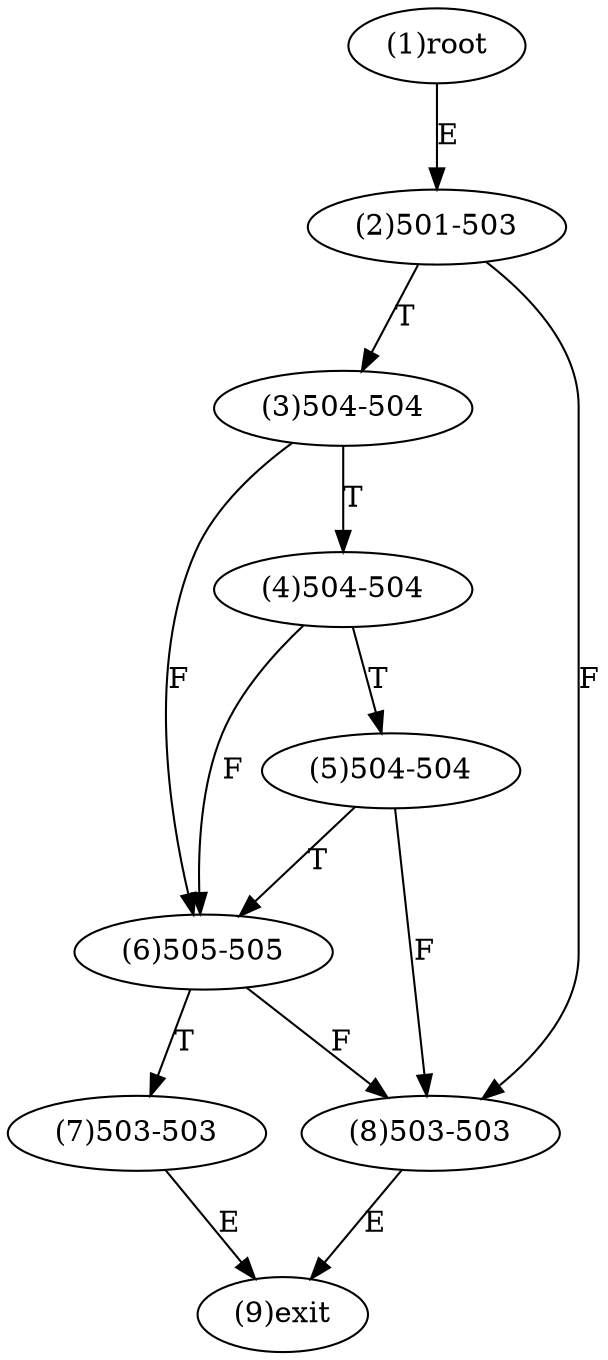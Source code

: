 digraph "" { 
1[ label="(1)root"];
2[ label="(2)501-503"];
3[ label="(3)504-504"];
4[ label="(4)504-504"];
5[ label="(5)504-504"];
6[ label="(6)505-505"];
7[ label="(7)503-503"];
8[ label="(8)503-503"];
9[ label="(9)exit"];
1->2[ label="E"];
2->8[ label="F"];
2->3[ label="T"];
3->6[ label="F"];
3->4[ label="T"];
4->6[ label="F"];
4->5[ label="T"];
5->8[ label="F"];
5->6[ label="T"];
6->8[ label="F"];
6->7[ label="T"];
7->9[ label="E"];
8->9[ label="E"];
}